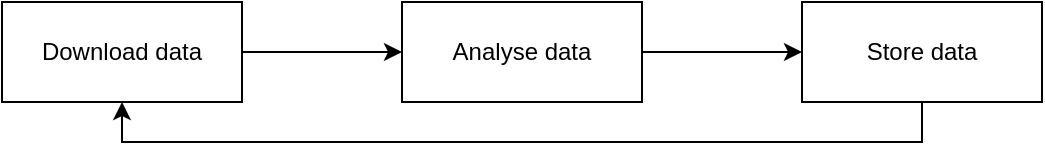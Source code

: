 <mxfile version="10.8.0" type="device"><diagram id="_MPDgDeObmxFAH8z9uZ6" name="pipeline"><mxGraphModel dx="1010" dy="533" grid="1" gridSize="10" guides="1" tooltips="1" connect="1" arrows="1" fold="1" page="1" pageScale="1" pageWidth="850" pageHeight="1100" math="0" shadow="0"><root><mxCell id="0"/><mxCell id="1" parent="0"/><mxCell id="nVAUXO2JSalTPDU2a84X-4" value="" style="edgeStyle=orthogonalEdgeStyle;rounded=0;orthogonalLoop=1;jettySize=auto;html=1;" edge="1" parent="1" source="nVAUXO2JSalTPDU2a84X-2" target="nVAUXO2JSalTPDU2a84X-3"><mxGeometry relative="1" as="geometry"/></mxCell><mxCell id="nVAUXO2JSalTPDU2a84X-2" value="Download data" style="rounded=0;whiteSpace=wrap;html=1;" vertex="1" parent="1"><mxGeometry x="160" y="110" width="120" height="50" as="geometry"/></mxCell><mxCell id="nVAUXO2JSalTPDU2a84X-6" value="" style="edgeStyle=orthogonalEdgeStyle;rounded=0;orthogonalLoop=1;jettySize=auto;html=1;" edge="1" parent="1" source="nVAUXO2JSalTPDU2a84X-3" target="nVAUXO2JSalTPDU2a84X-5"><mxGeometry relative="1" as="geometry"/></mxCell><mxCell id="nVAUXO2JSalTPDU2a84X-3" value="Analyse data" style="rounded=0;whiteSpace=wrap;html=1;" vertex="1" parent="1"><mxGeometry x="360" y="110" width="120" height="50" as="geometry"/></mxCell><mxCell id="nVAUXO2JSalTPDU2a84X-7" style="edgeStyle=orthogonalEdgeStyle;rounded=0;orthogonalLoop=1;jettySize=auto;html=1;exitX=0.5;exitY=1;exitDx=0;exitDy=0;entryX=0.5;entryY=1;entryDx=0;entryDy=0;" edge="1" parent="1" source="nVAUXO2JSalTPDU2a84X-5" target="nVAUXO2JSalTPDU2a84X-2"><mxGeometry relative="1" as="geometry"/></mxCell><mxCell id="nVAUXO2JSalTPDU2a84X-5" value="Store data&lt;br&gt;" style="rounded=0;whiteSpace=wrap;html=1;" vertex="1" parent="1"><mxGeometry x="560" y="110" width="120" height="50" as="geometry"/></mxCell></root></mxGraphModel></diagram></mxfile>